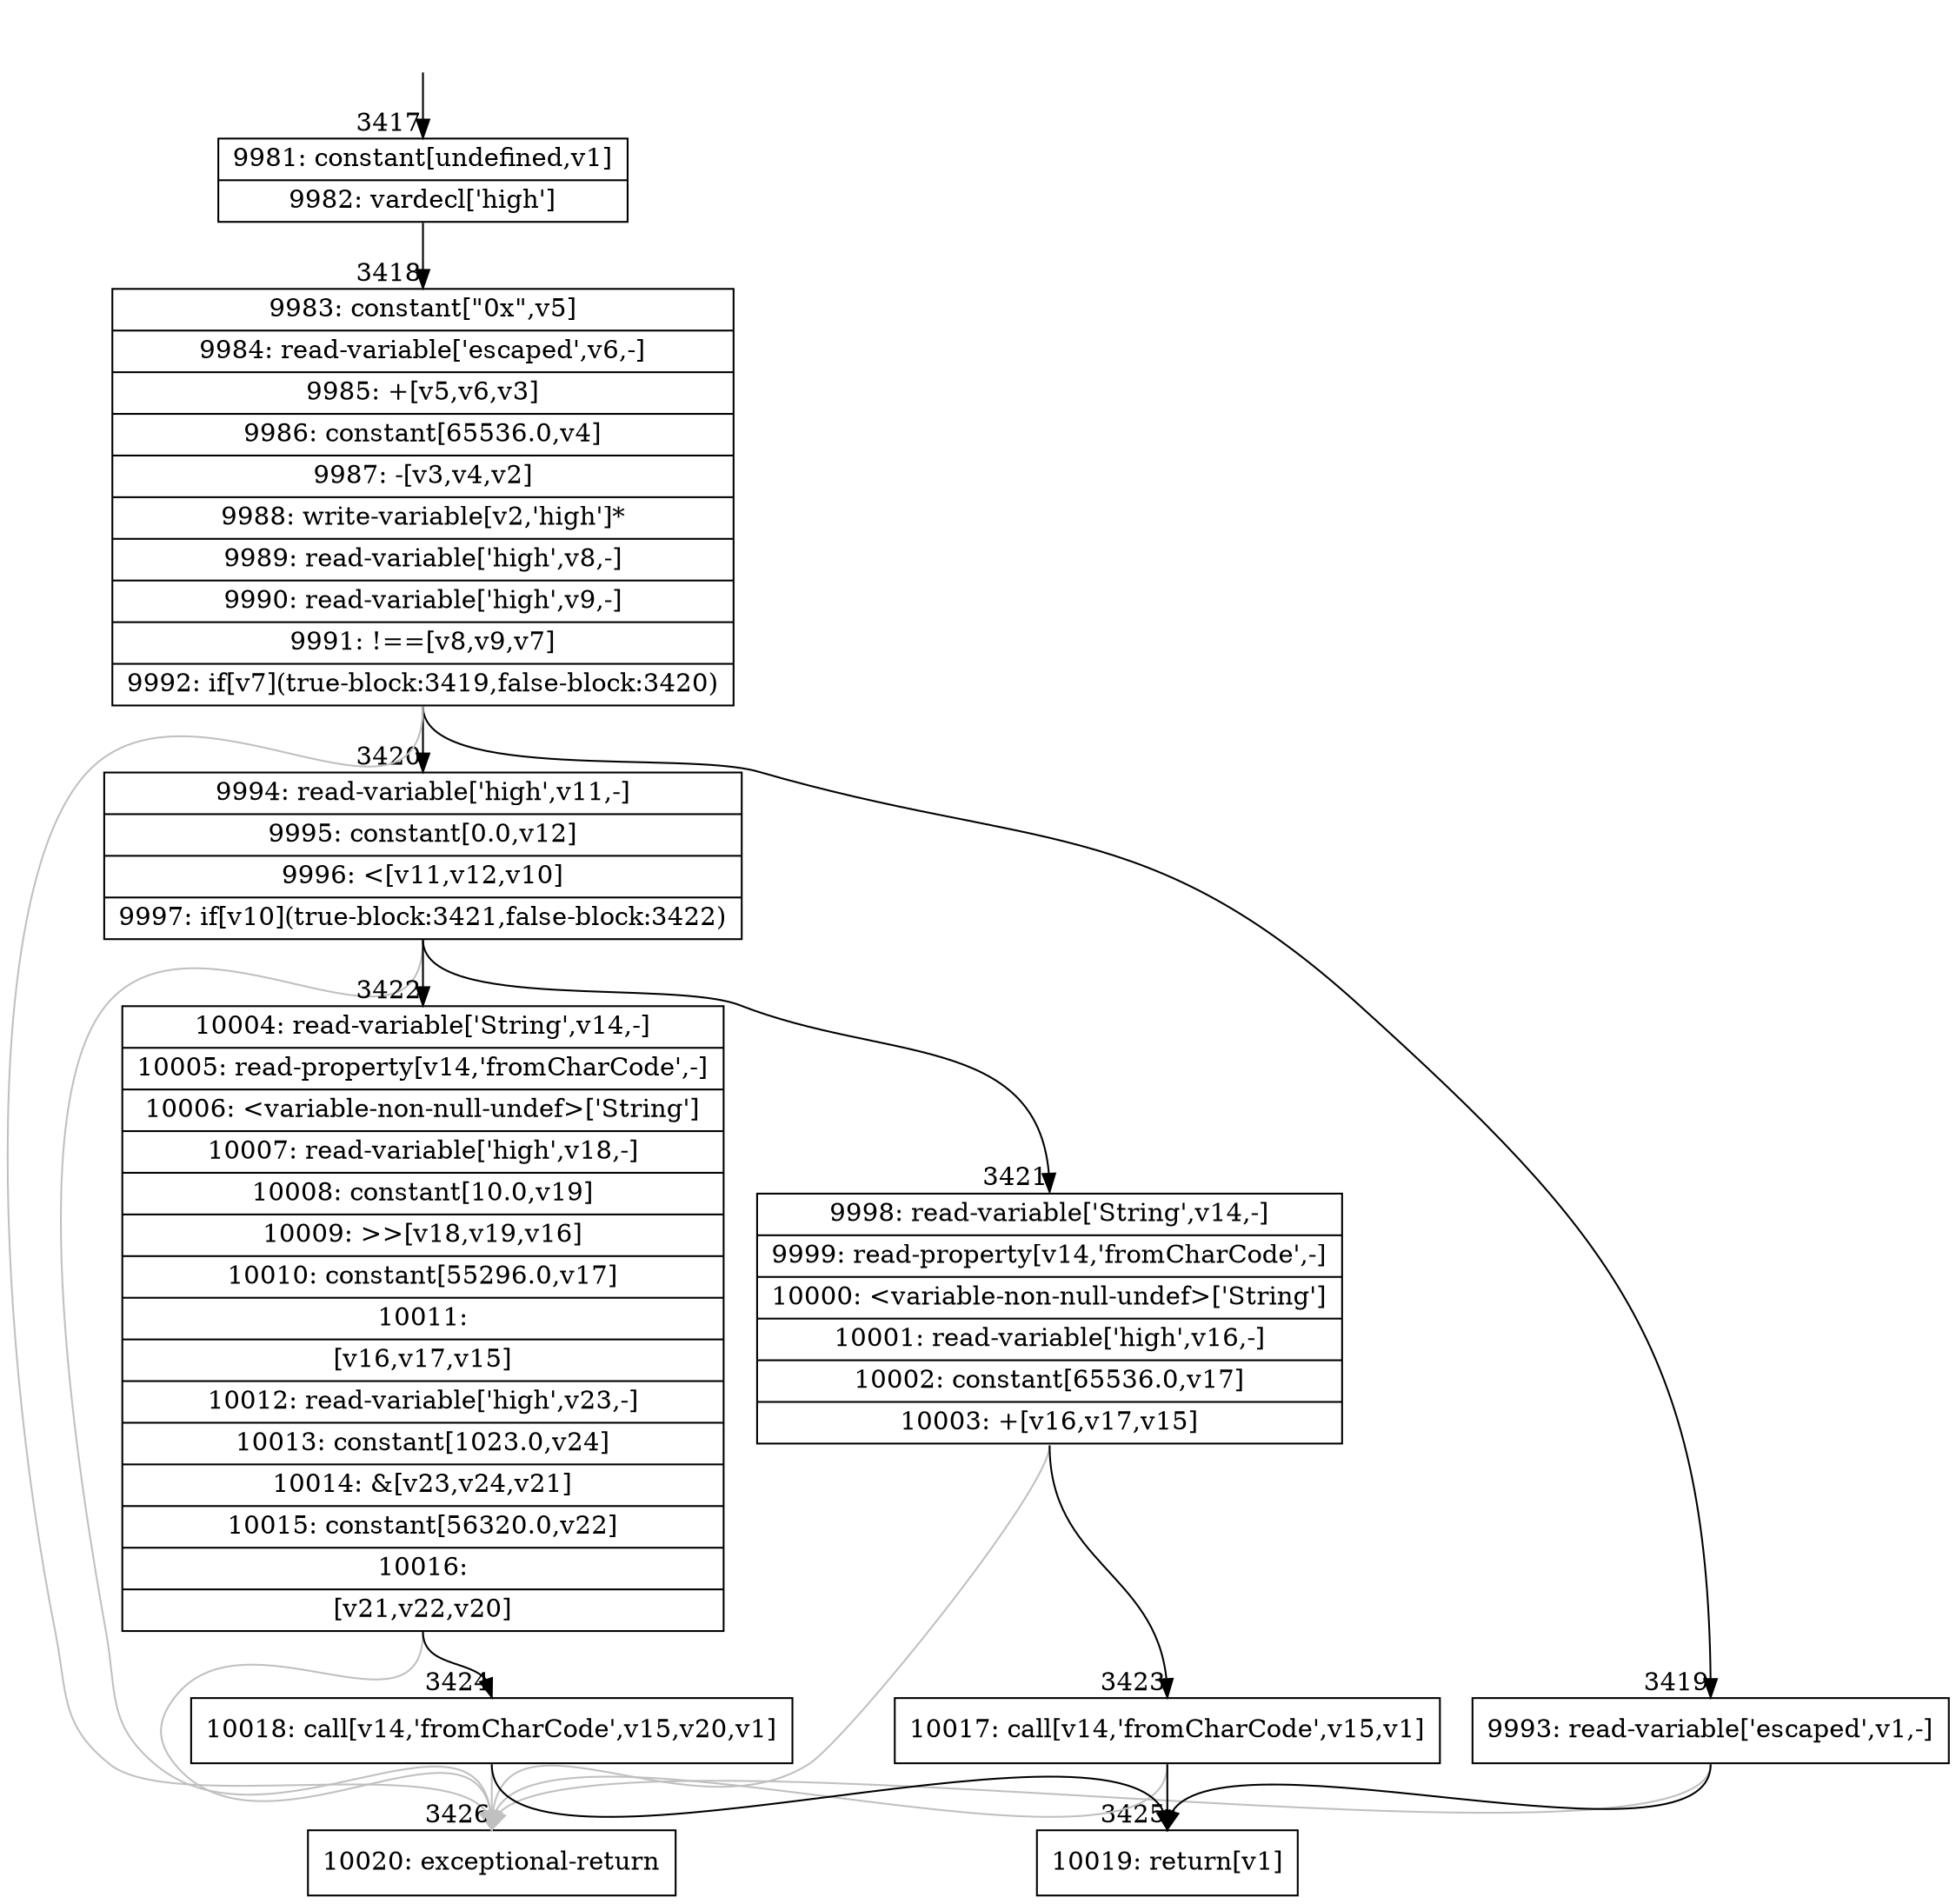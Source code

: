 digraph {
rankdir="TD"
BB_entry224[shape=none,label=""];
BB_entry224 -> BB3417 [tailport=s, headport=n, headlabel="    3417"]
BB3417 [shape=record label="{9981: constant[undefined,v1]|9982: vardecl['high']}" ] 
BB3417 -> BB3418 [tailport=s, headport=n, headlabel="      3418"]
BB3418 [shape=record label="{9983: constant[\"0x\",v5]|9984: read-variable['escaped',v6,-]|9985: +[v5,v6,v3]|9986: constant[65536.0,v4]|9987: -[v3,v4,v2]|9988: write-variable[v2,'high']*|9989: read-variable['high',v8,-]|9990: read-variable['high',v9,-]|9991: !==[v8,v9,v7]|9992: if[v7](true-block:3419,false-block:3420)}" ] 
BB3418 -> BB3419 [tailport=s, headport=n, headlabel="      3419"]
BB3418 -> BB3420 [tailport=s, headport=n, headlabel="      3420"]
BB3418 -> BB3426 [tailport=s, headport=n, color=gray, headlabel="      3426"]
BB3419 [shape=record label="{9993: read-variable['escaped',v1,-]}" ] 
BB3419 -> BB3425 [tailport=s, headport=n, headlabel="      3425"]
BB3419 -> BB3426 [tailport=s, headport=n, color=gray]
BB3420 [shape=record label="{9994: read-variable['high',v11,-]|9995: constant[0.0,v12]|9996: \<[v11,v12,v10]|9997: if[v10](true-block:3421,false-block:3422)}" ] 
BB3420 -> BB3421 [tailport=s, headport=n, headlabel="      3421"]
BB3420 -> BB3422 [tailport=s, headport=n, headlabel="      3422"]
BB3420 -> BB3426 [tailport=s, headport=n, color=gray]
BB3421 [shape=record label="{9998: read-variable['String',v14,-]|9999: read-property[v14,'fromCharCode',-]|10000: \<variable-non-null-undef\>['String']|10001: read-variable['high',v16,-]|10002: constant[65536.0,v17]|10003: +[v16,v17,v15]}" ] 
BB3421 -> BB3423 [tailport=s, headport=n, headlabel="      3423"]
BB3421 -> BB3426 [tailport=s, headport=n, color=gray]
BB3422 [shape=record label="{10004: read-variable['String',v14,-]|10005: read-property[v14,'fromCharCode',-]|10006: \<variable-non-null-undef\>['String']|10007: read-variable['high',v18,-]|10008: constant[10.0,v19]|10009: \>\>[v18,v19,v16]|10010: constant[55296.0,v17]|10011: |[v16,v17,v15]|10012: read-variable['high',v23,-]|10013: constant[1023.0,v24]|10014: &[v23,v24,v21]|10015: constant[56320.0,v22]|10016: |[v21,v22,v20]}" ] 
BB3422 -> BB3424 [tailport=s, headport=n, headlabel="      3424"]
BB3422 -> BB3426 [tailport=s, headport=n, color=gray]
BB3423 [shape=record label="{10017: call[v14,'fromCharCode',v15,v1]}" ] 
BB3423 -> BB3425 [tailport=s, headport=n]
BB3423 -> BB3426 [tailport=s, headport=n, color=gray]
BB3424 [shape=record label="{10018: call[v14,'fromCharCode',v15,v20,v1]}" ] 
BB3424 -> BB3425 [tailport=s, headport=n]
BB3424 -> BB3426 [tailport=s, headport=n, color=gray]
BB3425 [shape=record label="{10019: return[v1]}" ] 
BB3426 [shape=record label="{10020: exceptional-return}" ] 
}
